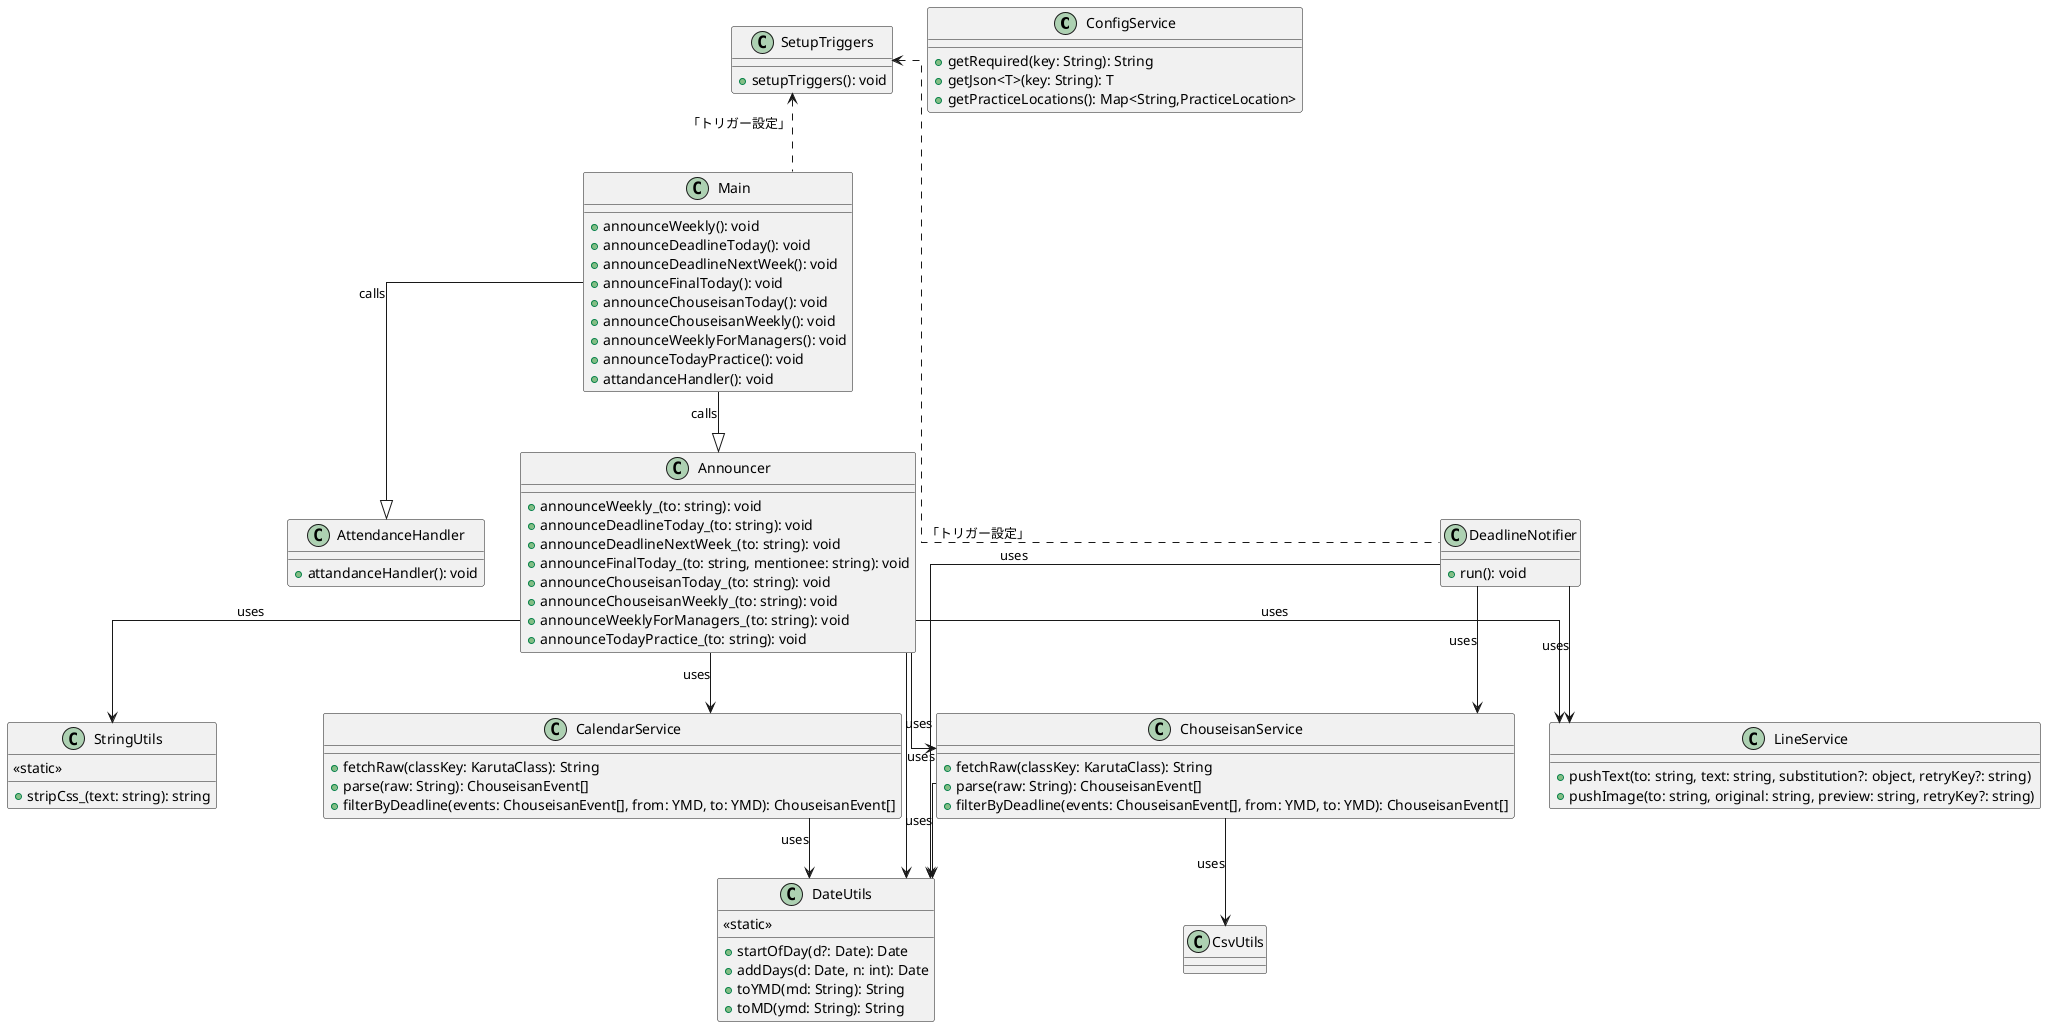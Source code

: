 @startuml
skinparam linetype ortho

class ConfigService {
  +getRequired(key: String): String
  +getJson<T>(key: String): T
  +getPracticeLocations(): Map<String,PracticeLocation>
}

class DateUtils {
  <<static>>
  +startOfDay(d?: Date): Date
  +addDays(d: Date, n: int): Date
  +toYMD(md: String): String
  +toMD(ymd: String): String
}

class StringUtils {
  <<static>>
  +stripCss_(text: string): string
}

class LineService {
  +pushText(to: string, text: string, substitution?: object, retryKey?: string)
  +pushImage(to: string, original: string, preview: string, retryKey?: string)
}

class ChouseisanService {
  +fetchRaw(classKey: KarutaClass): String
  +parse(raw: String): ChouseisanEvent[]
  +filterByDeadline(events: ChouseisanEvent[], from: YMD, to: YMD): ChouseisanEvent[]
}
class CalendarService {
  +fetchRaw(classKey: KarutaClass): String
  +parse(raw: String): ChouseisanEvent[]
  +filterByDeadline(events: ChouseisanEvent[], from: YMD, to: YMD): ChouseisanEvent[]
}

class Announcer {
  +announceWeekly_(to: string): void
  +announceDeadlineToday_(to: string): void
  +announceDeadlineNextWeek_(to: string): void
  +announceFinalToday_(to: string, mentionee: string): void
  +announceChouseisanToday_(to: string): void
  +announceChouseisanWeekly_(to: string): void
  +announceWeeklyForManagers_(to: string): void
  +announceTodayPractice_(to: string): void
}

class DeadlineNotifier {
  +run(): void
}

class AttendanceHandler {
  +attandanceHandler(): void
}

class Main {
  +announceWeekly(): void
  +announceDeadlineToday(): void
  +announceDeadlineNextWeek(): void
  +announceFinalToday(): void
  +announceChouseisanToday(): void
  +announceChouseisanWeekly(): void
  +announceWeeklyForManagers(): void
  +announceTodayPractice(): void
  +attandanceHandler(): void
  ' +sendMonthlyCalendar(): void
  ' +setupTriggers(): void
}

class SetupTriggers {
  +setupTriggers(): void
}

' ————————————————————————————————————————————
' 関係（矢印）の向きと相対配置を指定
' ————————————————————————————————————————————

' Main は Announcer と AttendanceHandler を統合
Main -down-|> Announcer : calls
Main -down-|> AttendanceHandler : calls

' Announcer は DateUtils と LineService と ChouseisanService を利用
Announcer -down-> DateUtils : uses
Announcer -down-> StringUtils : uses
Announcer -down-> LineService : uses
Announcer -down-> ChouseisanService : uses
Announcer -down-> CalendarService : uses

' DeadlineNotifier も同様
DeadlineNotifier -down-> DateUtils : uses
DeadlineNotifier -down-> LineService : uses
DeadlineNotifier -down-> ChouseisanService : uses

' AttendanceHandler は LineService 利用
ChouseisanService -down-> DateUtils : uses
ChouseisanService -down-> CsvUtils : uses

CalendarService -down-> DateUtils : uses

' SetupTriggers は Main／DeadlineNotifier／AttendanceHandler を依存
Main .up.> SetupTriggers : 「トリガー設定」
DeadlineNotifier .up.> SetupTriggers : 「トリガー設定」

@enduml
